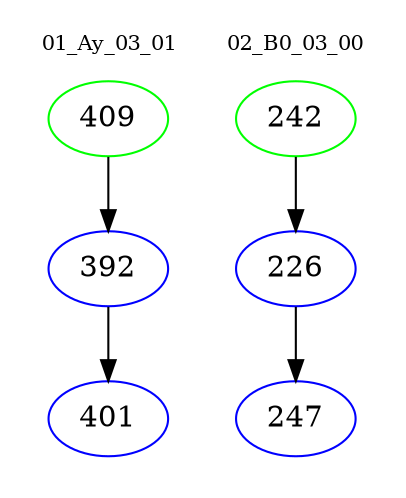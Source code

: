 digraph{
subgraph cluster_0 {
color = white
label = "01_Ay_03_01";
fontsize=10;
T0_409 [label="409", color="green"]
T0_409 -> T0_392 [color="black"]
T0_392 [label="392", color="blue"]
T0_392 -> T0_401 [color="black"]
T0_401 [label="401", color="blue"]
}
subgraph cluster_1 {
color = white
label = "02_B0_03_00";
fontsize=10;
T1_242 [label="242", color="green"]
T1_242 -> T1_226 [color="black"]
T1_226 [label="226", color="blue"]
T1_226 -> T1_247 [color="black"]
T1_247 [label="247", color="blue"]
}
}
